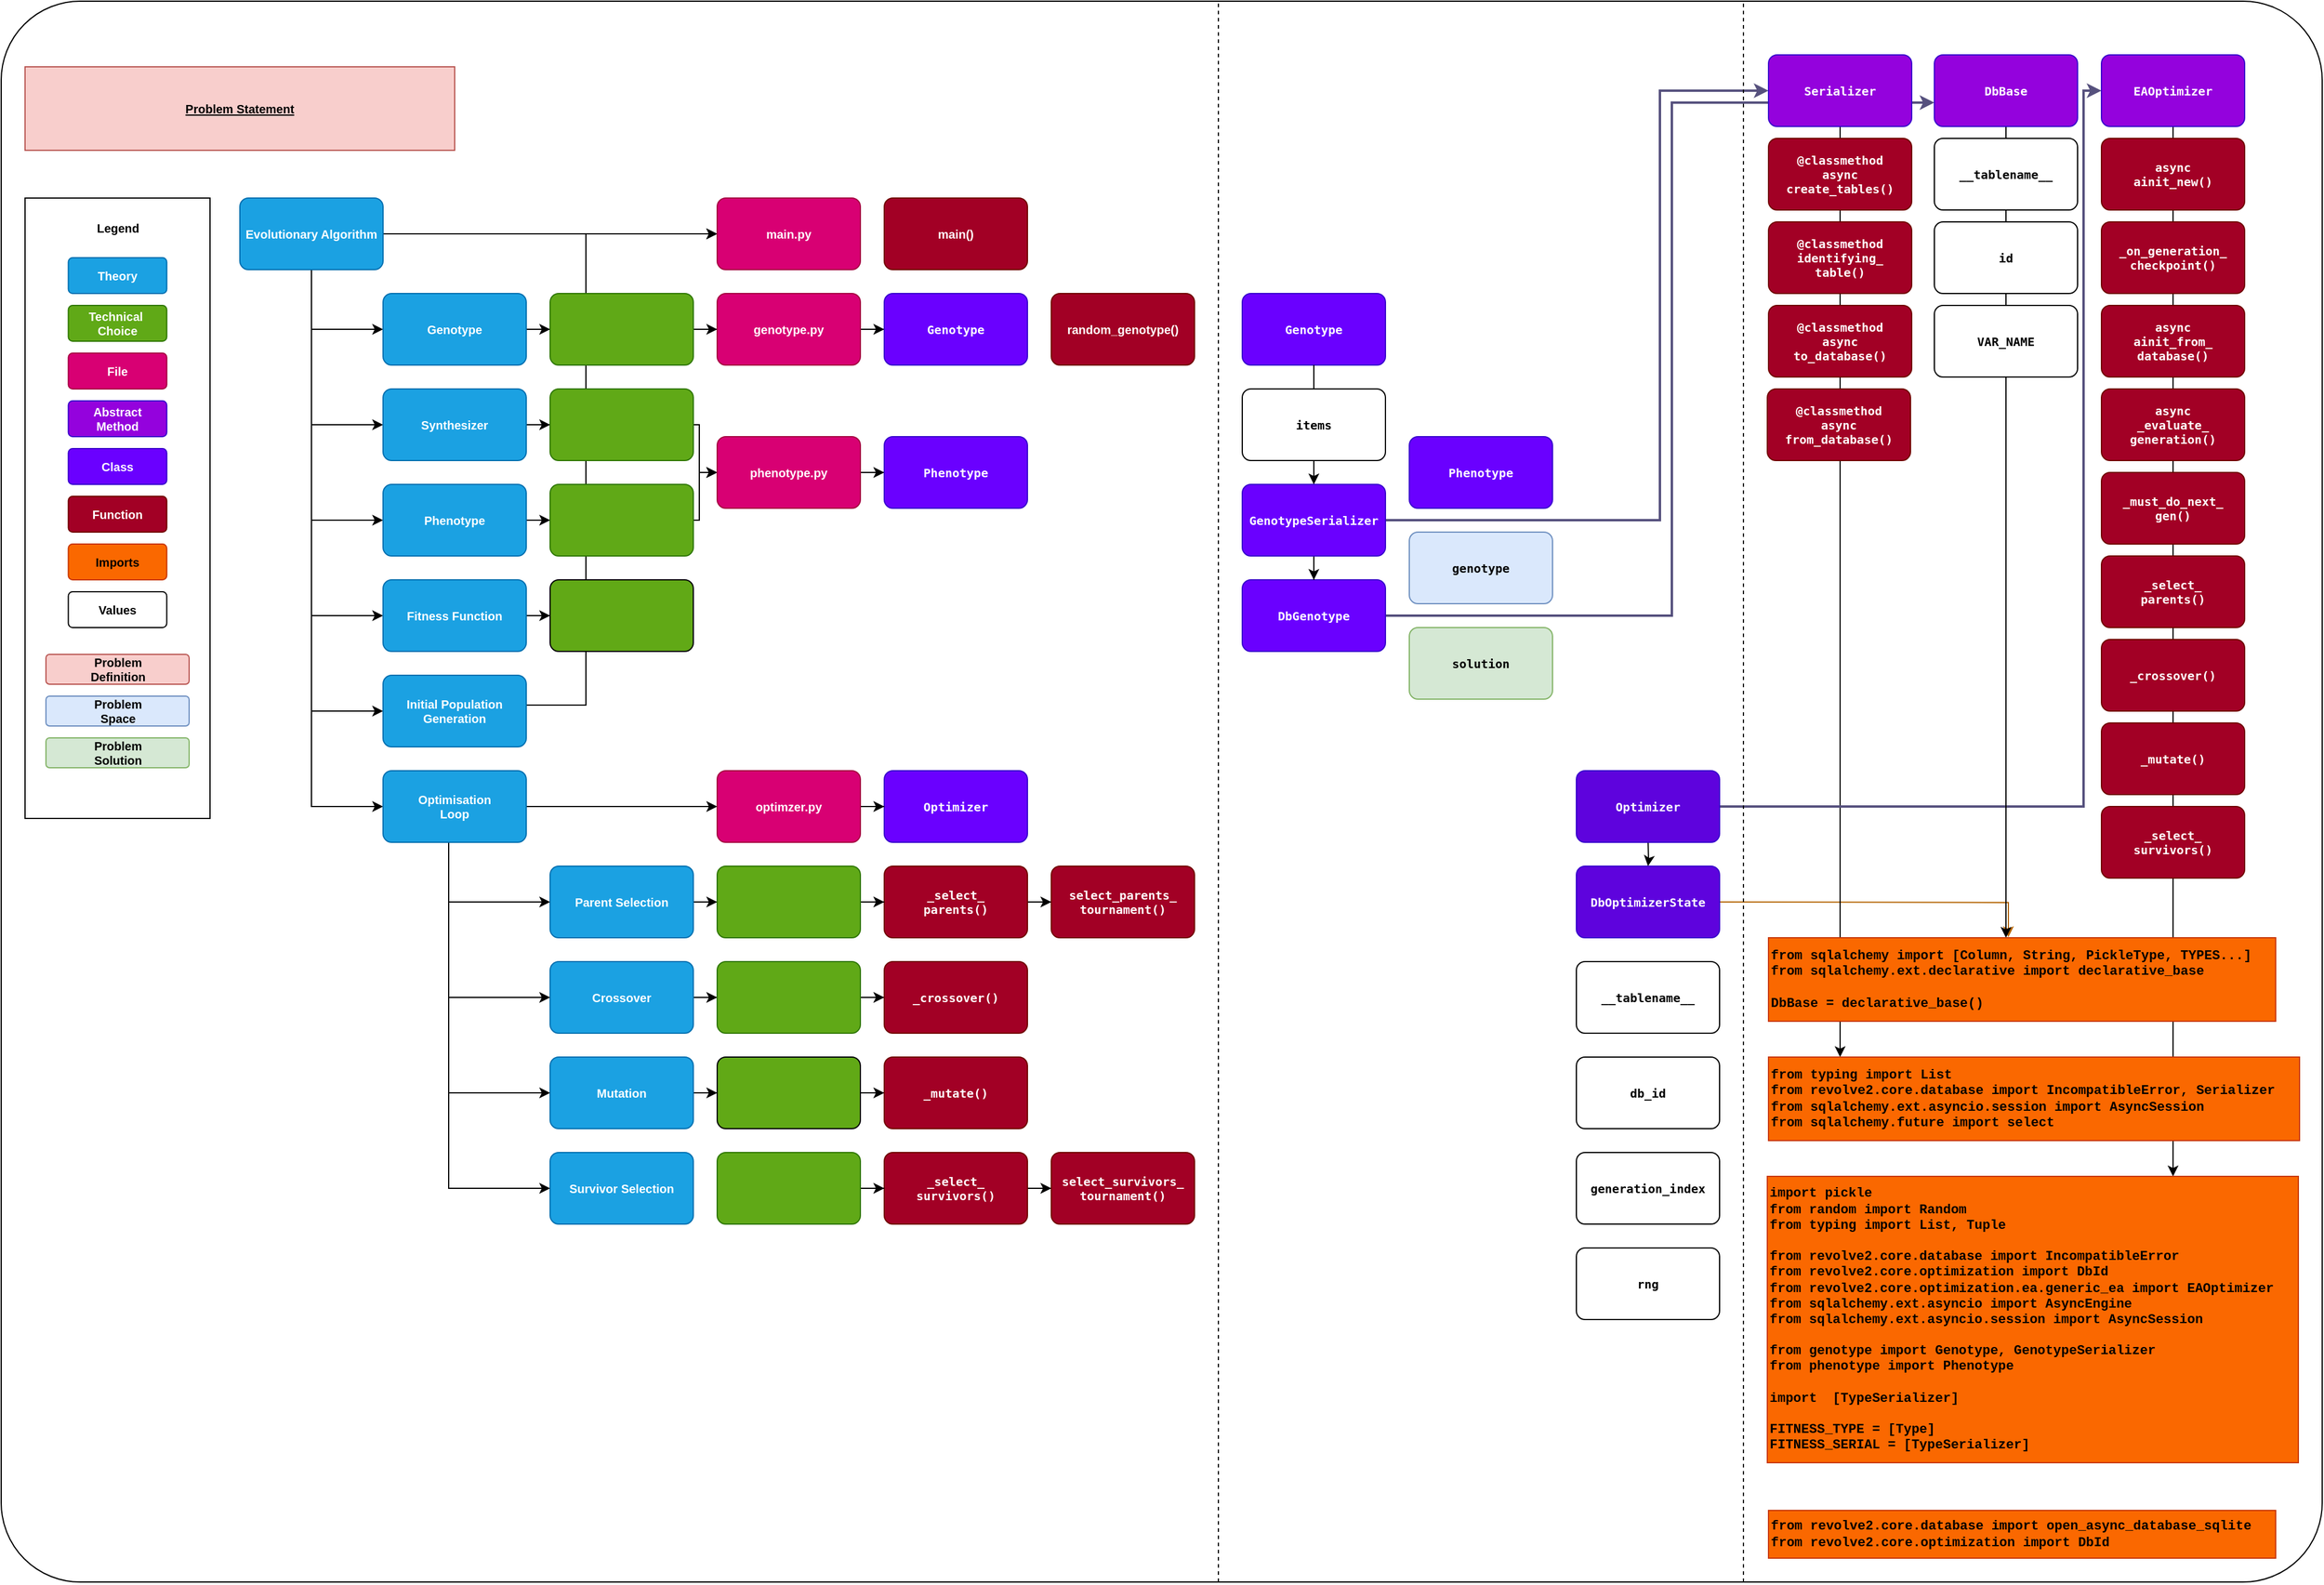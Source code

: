 <mxfile version="20.7.4" type="device"><diagram id="W5KjktX3n_wFIGLKSv_B" name="Page-1"><mxGraphModel dx="3212" dy="2987" grid="1" gridSize="5" guides="1" tooltips="1" connect="1" arrows="1" fold="1" page="1" pageScale="1" pageWidth="827" pageHeight="1169" math="0" shadow="0"><root><mxCell id="0"/><mxCell id="1" parent="0"/><mxCell id="Mqz21ucd3RCRFGhX1ZIY-113" value="" style="whiteSpace=wrap;html=1;fontSize=10;fillColor=none;movable=1;fontStyle=1;allowArrows=0;strokeColor=default;glass=0;rounded=1;perimeterSpacing=0;shadow=0;arcSize=5;connectable=1;editable=1;resizable=1;rotatable=1;deletable=1;" parent="1" vertex="1"><mxGeometry x="-820" y="-5" width="1945" height="1325" as="geometry"/></mxCell><mxCell id="VMSMrq-cr22wkOztkjRs-1" value="" style="whiteSpace=wrap;html=1;fontFamily=Helvetica;fontSize=10;fontStyle=1;arcSize=12;fillColor=none;" parent="1" vertex="1"><mxGeometry x="-800" y="160" width="155" height="520" as="geometry"/></mxCell><mxCell id="VMSMrq-cr22wkOztkjRs-2" style="edgeStyle=orthogonalEdgeStyle;rounded=0;orthogonalLoop=1;jettySize=auto;html=1;fontFamily=Helvetica;align=center;fontStyle=1;fontSize=10;arcSize=12;" parent="1" source="VMSMrq-cr22wkOztkjRs-11" target="VMSMrq-cr22wkOztkjRs-13" edge="1"><mxGeometry relative="1" as="geometry"><Array as="points"><mxPoint x="-560" y="270"/></Array></mxGeometry></mxCell><mxCell id="VMSMrq-cr22wkOztkjRs-3" style="edgeStyle=orthogonalEdgeStyle;rounded=0;orthogonalLoop=1;jettySize=auto;html=1;entryX=0;entryY=0.5;entryDx=0;entryDy=0;fontStyle=1;fontSize=10;arcSize=12;" parent="1" source="VMSMrq-cr22wkOztkjRs-11" target="VMSMrq-cr22wkOztkjRs-19" edge="1"><mxGeometry relative="1" as="geometry"/></mxCell><mxCell id="VMSMrq-cr22wkOztkjRs-4" style="edgeStyle=orthogonalEdgeStyle;rounded=0;orthogonalLoop=1;jettySize=auto;html=1;entryX=0;entryY=0.5;entryDx=0;entryDy=0;fontStyle=1;fontSize=10;arcSize=12;" parent="1" source="VMSMrq-cr22wkOztkjRs-11" target="VMSMrq-cr22wkOztkjRs-12" edge="1"><mxGeometry relative="1" as="geometry"/></mxCell><mxCell id="VMSMrq-cr22wkOztkjRs-5" style="edgeStyle=orthogonalEdgeStyle;rounded=0;orthogonalLoop=1;jettySize=auto;html=1;entryX=0;entryY=0.5;entryDx=0;entryDy=0;fontStyle=1;fontSize=10;arcSize=12;" parent="1" source="VMSMrq-cr22wkOztkjRs-11" target="VMSMrq-cr22wkOztkjRs-20" edge="1"><mxGeometry relative="1" as="geometry"/></mxCell><mxCell id="VMSMrq-cr22wkOztkjRs-10" style="edgeStyle=orthogonalEdgeStyle;rounded=0;orthogonalLoop=1;jettySize=auto;html=1;entryX=0;entryY=0.5;entryDx=0;entryDy=0;fontStyle=1;fontSize=10;arcSize=12;" parent="1" source="VMSMrq-cr22wkOztkjRs-11" target="VMSMrq-cr22wkOztkjRs-21" edge="1"><mxGeometry relative="1" as="geometry"/></mxCell><mxCell id="Mqz21ucd3RCRFGhX1ZIY-11" style="edgeStyle=orthogonalEdgeStyle;rounded=0;orthogonalLoop=1;jettySize=auto;html=1;entryX=0;entryY=0.5;entryDx=0;entryDy=0;fontSize=10;fontStyle=1" parent="1" source="VMSMrq-cr22wkOztkjRs-11" target="Mqz21ucd3RCRFGhX1ZIY-6" edge="1"><mxGeometry relative="1" as="geometry"/></mxCell><mxCell id="VDs8cB8Jc5R5eRHFLiTL-3" style="edgeStyle=orthogonalEdgeStyle;rounded=0;orthogonalLoop=1;jettySize=auto;html=1;fontStyle=1" parent="1" source="VMSMrq-cr22wkOztkjRs-11" target="VMSMrq-cr22wkOztkjRs-47" edge="1"><mxGeometry relative="1" as="geometry"/></mxCell><mxCell id="VMSMrq-cr22wkOztkjRs-11" value="Evolutionary Algorithm" style="rounded=1;whiteSpace=wrap;html=1;fontFamily=Helvetica;align=center;fontStyle=1;fontSize=10;fillColor=#1ba1e2;strokeColor=#006EAF;fontColor=#ffffff;arcSize=12;" parent="1" vertex="1"><mxGeometry x="-620" y="160" width="120" height="60" as="geometry"/></mxCell><mxCell id="Mqz21ucd3RCRFGhX1ZIY-69" value="" style="edgeStyle=orthogonalEdgeStyle;rounded=0;orthogonalLoop=1;jettySize=auto;html=1;fontSize=10;fontStyle=1" parent="1" source="VMSMrq-cr22wkOztkjRs-12" target="VMSMrq-cr22wkOztkjRs-38" edge="1"><mxGeometry relative="1" as="geometry"/></mxCell><mxCell id="VMSMrq-cr22wkOztkjRs-12" value="Phenotype" style="rounded=1;whiteSpace=wrap;html=1;fontFamily=Helvetica;align=center;fontStyle=1;fontSize=10;fillColor=#1ba1e2;strokeColor=#006EAF;fontColor=#ffffff;arcSize=12;" parent="1" vertex="1"><mxGeometry x="-500" y="400" width="120" height="60" as="geometry"/></mxCell><mxCell id="Mqz21ucd3RCRFGhX1ZIY-67" value="" style="edgeStyle=orthogonalEdgeStyle;rounded=0;orthogonalLoop=1;jettySize=auto;html=1;fontSize=10;fontStyle=1" parent="1" source="VMSMrq-cr22wkOztkjRs-13" target="VMSMrq-cr22wkOztkjRs-39" edge="1"><mxGeometry relative="1" as="geometry"/></mxCell><mxCell id="VMSMrq-cr22wkOztkjRs-13" value="Genotype" style="rounded=1;whiteSpace=wrap;html=1;fontFamily=Helvetica;align=center;fontStyle=1;fontSize=10;fillColor=#1ba1e2;strokeColor=#006EAF;fontColor=#ffffff;arcSize=12;" parent="1" vertex="1"><mxGeometry x="-500" y="240" width="120" height="60" as="geometry"/></mxCell><mxCell id="Mqz21ucd3RCRFGhX1ZIY-75" value="" style="edgeStyle=orthogonalEdgeStyle;rounded=0;orthogonalLoop=1;jettySize=auto;html=1;fontSize=10;fontStyle=1" parent="1" source="VMSMrq-cr22wkOztkjRs-14" target="VMSMrq-cr22wkOztkjRs-41" edge="1"><mxGeometry relative="1" as="geometry"/></mxCell><mxCell id="VMSMrq-cr22wkOztkjRs-14" value="Crossover" style="rounded=1;whiteSpace=wrap;html=1;fontFamily=Helvetica;align=center;fontStyle=1;fontSize=10;fillColor=#1ba1e2;strokeColor=#006EAF;fontColor=#ffffff;arcSize=12;" parent="1" vertex="1"><mxGeometry x="-360" y="800" width="120" height="60" as="geometry"/></mxCell><mxCell id="VMSMrq-cr22wkOztkjRs-15" value="&lt;span style=&quot;font-size: 10px;&quot;&gt;Legend&lt;/span&gt;" style="text;html=1;strokeColor=none;fillColor=none;align=center;verticalAlign=middle;whiteSpace=wrap;rounded=0;fontFamily=Helvetica;fontSize=10;fontStyle=1;arcSize=12;" parent="1" vertex="1"><mxGeometry x="-752.5" y="170" width="60" height="30" as="geometry"/></mxCell><mxCell id="Mqz21ucd3RCRFGhX1ZIY-109" value="" style="edgeStyle=orthogonalEdgeStyle;rounded=0;orthogonalLoop=1;jettySize=auto;html=1;fontSize=10;fontStyle=1" parent="1" source="VMSMrq-cr22wkOztkjRs-16" target="Mqz21ucd3RCRFGhX1ZIY-108" edge="1"><mxGeometry relative="1" as="geometry"/></mxCell><mxCell id="VMSMrq-cr22wkOztkjRs-16" value="Parent Selection" style="rounded=1;whiteSpace=wrap;html=1;fillColor=#1ba1e2;strokeColor=#006EAF;fontStyle=1;fontColor=#ffffff;fontSize=10;arcSize=12;" parent="1" vertex="1"><mxGeometry x="-360" y="720" width="120" height="60" as="geometry"/></mxCell><mxCell id="Mqz21ucd3RCRFGhX1ZIY-76" value="" style="edgeStyle=orthogonalEdgeStyle;rounded=0;orthogonalLoop=1;jettySize=auto;html=1;fontSize=10;fontStyle=1" parent="1" source="VMSMrq-cr22wkOztkjRs-17" target="VMSMrq-cr22wkOztkjRs-42" edge="1"><mxGeometry relative="1" as="geometry"/></mxCell><mxCell id="VMSMrq-cr22wkOztkjRs-17" value="Mutation" style="rounded=1;whiteSpace=wrap;html=1;fillColor=#1ba1e2;strokeColor=#006EAF;fontStyle=1;fontColor=#ffffff;fontSize=10;arcSize=12;" parent="1" vertex="1"><mxGeometry x="-360" y="880" width="120" height="60" as="geometry"/></mxCell><mxCell id="VMSMrq-cr22wkOztkjRs-18" value="Survivor Selection" style="rounded=1;whiteSpace=wrap;html=1;fillColor=#1ba1e2;strokeColor=#006EAF;fontStyle=1;fontColor=#ffffff;fontSize=10;arcSize=12;" parent="1" vertex="1"><mxGeometry x="-360" y="960" width="120" height="60" as="geometry"/></mxCell><mxCell id="Mqz21ucd3RCRFGhX1ZIY-68" value="" style="edgeStyle=orthogonalEdgeStyle;rounded=0;orthogonalLoop=1;jettySize=auto;html=1;fontSize=10;fontStyle=1" parent="1" source="VMSMrq-cr22wkOztkjRs-19" target="VMSMrq-cr22wkOztkjRs-40" edge="1"><mxGeometry relative="1" as="geometry"/></mxCell><mxCell id="VMSMrq-cr22wkOztkjRs-19" value="Synthesizer" style="rounded=1;whiteSpace=wrap;html=1;fillColor=#1ba1e2;strokeColor=#006EAF;fontStyle=1;fontColor=#ffffff;fontSize=10;arcSize=12;" parent="1" vertex="1"><mxGeometry x="-500" y="320" width="120" height="60" as="geometry"/></mxCell><mxCell id="VDs8cB8Jc5R5eRHFLiTL-2" style="edgeStyle=orthogonalEdgeStyle;rounded=0;orthogonalLoop=1;jettySize=auto;html=1;entryX=0;entryY=0.5;entryDx=0;entryDy=0;fontStyle=1" parent="1" source="VMSMrq-cr22wkOztkjRs-20" target="VMSMrq-cr22wkOztkjRs-47" edge="1"><mxGeometry relative="1" as="geometry"><Array as="points"><mxPoint x="-330" y="585"/><mxPoint x="-330" y="190"/></Array></mxGeometry></mxCell><mxCell id="VMSMrq-cr22wkOztkjRs-20" value="Initial Population Generation" style="rounded=1;whiteSpace=wrap;html=1;fillColor=#1ba1e2;strokeColor=#006EAF;fontStyle=1;fontColor=#ffffff;fontSize=10;arcSize=12;" parent="1" vertex="1"><mxGeometry x="-500" y="560" width="120" height="60" as="geometry"/></mxCell><mxCell id="Mqz21ucd3RCRFGhX1ZIY-70" value="" style="edgeStyle=orthogonalEdgeStyle;rounded=0;orthogonalLoop=1;jettySize=auto;html=1;fontSize=10;fontStyle=1" parent="1" source="VMSMrq-cr22wkOztkjRs-21" target="VMSMrq-cr22wkOztkjRs-52" edge="1"><mxGeometry relative="1" as="geometry"/></mxCell><mxCell id="VMSMrq-cr22wkOztkjRs-21" value="Fitness Function" style="rounded=1;whiteSpace=wrap;html=1;fillColor=#1ba1e2;strokeColor=#006EAF;fontStyle=1;fontColor=#ffffff;fontSize=10;arcSize=12;" parent="1" vertex="1"><mxGeometry x="-500" y="480" width="120" height="60" as="geometry"/></mxCell><mxCell id="VMSMrq-cr22wkOztkjRs-24" value="Problem&lt;br&gt;Definition" style="rounded=1;whiteSpace=wrap;html=1;fillColor=#f8cecc;strokeColor=#b85450;fontStyle=1;labelBorderColor=none;fontSize=10;arcSize=12;" parent="1" vertex="1"><mxGeometry x="-782.5" y="542.5" width="120" height="25" as="geometry"/></mxCell><mxCell id="VMSMrq-cr22wkOztkjRs-36" value="&lt;span style=&quot;font-size: 10px;&quot;&gt;&lt;u style=&quot;font-size: 10px;&quot;&gt;Problem Statement&lt;/u&gt;&lt;/span&gt;" style="whiteSpace=wrap;html=1;fontStyle=1;fontSize=10;arcSize=12;fillColor=#f8cecc;strokeColor=#b85450;" parent="1" vertex="1"><mxGeometry x="-800" y="50" width="360" height="70" as="geometry"/></mxCell><mxCell id="Mqz21ucd3RCRFGhX1ZIY-73" value="" style="edgeStyle=orthogonalEdgeStyle;rounded=0;orthogonalLoop=1;jettySize=auto;html=1;fontSize=10;fontStyle=1" parent="1" source="VMSMrq-cr22wkOztkjRs-38" target="VMSMrq-cr22wkOztkjRs-43" edge="1"><mxGeometry relative="1" as="geometry"><Array as="points"><mxPoint x="-235" y="430"/><mxPoint x="-235" y="390"/></Array></mxGeometry></mxCell><mxCell id="VMSMrq-cr22wkOztkjRs-38" value="" style="rounded=1;whiteSpace=wrap;html=1;fillColor=#60a917;fontColor=#ffffff;strokeColor=#2D7600;fontStyle=1;fontSize=10;arcSize=12;" parent="1" vertex="1"><mxGeometry x="-360" y="400" width="120" height="60" as="geometry"/></mxCell><mxCell id="Mqz21ucd3RCRFGhX1ZIY-71" value="" style="edgeStyle=orthogonalEdgeStyle;rounded=0;orthogonalLoop=1;jettySize=auto;html=1;fontSize=10;fontStyle=1" parent="1" source="VMSMrq-cr22wkOztkjRs-39" target="VMSMrq-cr22wkOztkjRs-44" edge="1"><mxGeometry relative="1" as="geometry"/></mxCell><mxCell id="VMSMrq-cr22wkOztkjRs-39" value="" style="rounded=1;whiteSpace=wrap;html=1;labelBorderColor=none;fontColor=#ffffff;fillColor=#60a917;strokeColor=#2D7600;fontSize=10;arcSize=12;fontStyle=1" parent="1" vertex="1"><mxGeometry x="-360" y="240" width="120" height="60" as="geometry"/></mxCell><mxCell id="XEm7kodPyvcCaXyTCxC4-14" style="edgeStyle=orthogonalEdgeStyle;rounded=0;orthogonalLoop=1;jettySize=auto;html=1;entryX=0;entryY=0.5;entryDx=0;entryDy=0;fontStyle=1" parent="1" source="VMSMrq-cr22wkOztkjRs-40" target="VMSMrq-cr22wkOztkjRs-43" edge="1"><mxGeometry relative="1" as="geometry"><Array as="points"><mxPoint x="-235" y="350"/><mxPoint x="-235" y="390"/></Array></mxGeometry></mxCell><mxCell id="VMSMrq-cr22wkOztkjRs-40" value="" style="rounded=1;whiteSpace=wrap;html=1;labelBorderColor=none;fontColor=#ffffff;fillColor=#60a917;strokeColor=#2D7600;fontSize=10;arcSize=12;fontStyle=1" parent="1" vertex="1"><mxGeometry x="-360" y="320" width="120" height="60" as="geometry"/></mxCell><mxCell id="Mqz21ucd3RCRFGhX1ZIY-98" value="" style="edgeStyle=orthogonalEdgeStyle;rounded=0;orthogonalLoop=1;jettySize=auto;html=1;fontSize=10;fontStyle=1" parent="1" source="VMSMrq-cr22wkOztkjRs-41" target="Mqz21ucd3RCRFGhX1ZIY-47" edge="1"><mxGeometry relative="1" as="geometry"/></mxCell><mxCell id="VMSMrq-cr22wkOztkjRs-41" value="" style="rounded=1;whiteSpace=wrap;html=1;labelBorderColor=none;fontColor=#ffffff;fillColor=#60a917;strokeColor=#2D7600;fontSize=10;arcSize=12;fontStyle=1" parent="1" vertex="1"><mxGeometry x="-220" y="800" width="120" height="60" as="geometry"/></mxCell><mxCell id="Mqz21ucd3RCRFGhX1ZIY-99" value="" style="edgeStyle=orthogonalEdgeStyle;rounded=0;orthogonalLoop=1;jettySize=auto;html=1;fontSize=10;fontStyle=1" parent="1" source="VMSMrq-cr22wkOztkjRs-42" target="Mqz21ucd3RCRFGhX1ZIY-48" edge="1"><mxGeometry relative="1" as="geometry"/></mxCell><mxCell id="VMSMrq-cr22wkOztkjRs-42" value="&lt;font color=&quot;#ffffff&quot; style=&quot;font-size: 10px;&quot;&gt;&lt;br&gt;&lt;/font&gt;" style="rounded=1;whiteSpace=wrap;html=1;labelBorderColor=none;fontColor=#FF9999;fillColor=#61a916;fontSize=10;arcSize=12;fontStyle=1" parent="1" vertex="1"><mxGeometry x="-220" y="880" width="120" height="60" as="geometry"/></mxCell><mxCell id="Mqz21ucd3RCRFGhX1ZIY-82" value="" style="edgeStyle=orthogonalEdgeStyle;rounded=0;orthogonalLoop=1;jettySize=auto;html=1;fontSize=10;fontStyle=1" parent="1" source="VMSMrq-cr22wkOztkjRs-43" target="Mqz21ucd3RCRFGhX1ZIY-13" edge="1"><mxGeometry relative="1" as="geometry"/></mxCell><mxCell id="VMSMrq-cr22wkOztkjRs-43" value="phenotype.py" style="rounded=1;whiteSpace=wrap;html=1;labelBorderColor=none;fontColor=#ffffff;fillColor=#d80073;strokeColor=#A50040;fontSize=10;arcSize=12;fontStyle=1" parent="1" vertex="1"><mxGeometry x="-220" y="360" width="120" height="60" as="geometry"/></mxCell><mxCell id="Mqz21ucd3RCRFGhX1ZIY-79" value="" style="edgeStyle=orthogonalEdgeStyle;rounded=0;orthogonalLoop=1;jettySize=auto;html=1;fontSize=10;fontStyle=1" parent="1" source="VMSMrq-cr22wkOztkjRs-44" target="Mqz21ucd3RCRFGhX1ZIY-14" edge="1"><mxGeometry relative="1" as="geometry"/></mxCell><mxCell id="VMSMrq-cr22wkOztkjRs-44" value="genotype.py" style="rounded=1;whiteSpace=wrap;html=1;labelBorderColor=none;fontColor=#ffffff;fillColor=#d80073;strokeColor=#A50040;fontSize=10;arcSize=12;fontStyle=1" parent="1" vertex="1"><mxGeometry x="-220" y="240" width="120" height="60" as="geometry"/></mxCell><mxCell id="Mqz21ucd3RCRFGhX1ZIY-77" value="" style="edgeStyle=orthogonalEdgeStyle;rounded=0;orthogonalLoop=1;jettySize=auto;html=1;fontSize=10;fontStyle=1" parent="1" edge="1"><mxGeometry relative="1" as="geometry"><mxPoint x="-260" y="80" as="sourcePoint"/></mxGeometry></mxCell><mxCell id="VMSMrq-cr22wkOztkjRs-47" value="main.py" style="rounded=1;whiteSpace=wrap;html=1;labelBorderColor=none;fontColor=#ffffff;fillColor=#d80073;strokeColor=#A50040;fontSize=10;arcSize=12;fontStyle=1" parent="1" vertex="1"><mxGeometry x="-220" y="160" width="120" height="60" as="geometry"/></mxCell><mxCell id="VMSMrq-cr22wkOztkjRs-52" value="" style="rounded=1;whiteSpace=wrap;html=1;labelBorderColor=none;fontColor=#FFFFFF;fillColor=#61a916;fontSize=10;arcSize=12;fontStyle=1" parent="1" vertex="1"><mxGeometry x="-360" y="480" width="120" height="60" as="geometry"/></mxCell><mxCell id="VMSMrq-cr22wkOztkjRs-55" value="main()" style="rounded=1;whiteSpace=wrap;html=1;labelBorderColor=none;fontColor=#ffffff;fillColor=#a20025;strokeColor=#6F0000;fontSize=10;arcSize=12;fontStyle=1" parent="1" vertex="1"><mxGeometry x="-80" y="160.0" width="120" height="60" as="geometry"/></mxCell><mxCell id="VMSMrq-cr22wkOztkjRs-57" value="&lt;pre style=&quot;font-size: 10px;&quot;&gt;&lt;span class=&quot;p&quot; style=&quot;font-size: 10px;&quot;&gt;&lt;/span&gt;&lt;span class=&quot;n&quot; style=&quot;font-size: 10px;&quot;&gt;Optimizer&lt;/span&gt;&lt;span class=&quot;p&quot; style=&quot;font-size: 10px;&quot;&gt;&lt;/span&gt;&lt;/pre&gt;" style="rounded=1;whiteSpace=wrap;html=1;labelBorderColor=none;fontColor=#ffffff;fillColor=#6a00ff;strokeColor=#3700CC;fontSize=10;arcSize=12;fontStyle=1" parent="1" vertex="1"><mxGeometry x="-80" y="640" width="120" height="60" as="geometry"/></mxCell><mxCell id="Mqz21ucd3RCRFGhX1ZIY-100" value="" style="edgeStyle=orthogonalEdgeStyle;rounded=0;orthogonalLoop=1;jettySize=auto;html=1;fontSize=10;fontStyle=1" parent="1" source="Mqz21ucd3RCRFGhX1ZIY-2" target="VMSMrq-cr22wkOztkjRs-57" edge="1"><mxGeometry relative="1" as="geometry"/></mxCell><mxCell id="Mqz21ucd3RCRFGhX1ZIY-2" value="optimzer.py" style="rounded=1;whiteSpace=wrap;html=1;labelBorderColor=none;fontColor=#ffffff;fillColor=#d80073;strokeColor=#A50040;fontSize=10;arcSize=12;fontStyle=1" parent="1" vertex="1"><mxGeometry x="-220" y="640" width="120" height="60" as="geometry"/></mxCell><mxCell id="Mqz21ucd3RCRFGhX1ZIY-7" style="edgeStyle=orthogonalEdgeStyle;rounded=0;orthogonalLoop=1;jettySize=auto;html=1;entryX=0;entryY=0.5;entryDx=0;entryDy=0;fontSize=10;fontStyle=1" parent="1" source="Mqz21ucd3RCRFGhX1ZIY-6" target="VMSMrq-cr22wkOztkjRs-16" edge="1"><mxGeometry relative="1" as="geometry"><Array as="points"><mxPoint x="-445" y="750"/></Array></mxGeometry></mxCell><mxCell id="Mqz21ucd3RCRFGhX1ZIY-8" style="edgeStyle=orthogonalEdgeStyle;rounded=0;orthogonalLoop=1;jettySize=auto;html=1;entryX=0;entryY=0.5;entryDx=0;entryDy=0;fontSize=10;fontStyle=1" parent="1" source="Mqz21ucd3RCRFGhX1ZIY-6" target="VMSMrq-cr22wkOztkjRs-14" edge="1"><mxGeometry relative="1" as="geometry"><Array as="points"><mxPoint x="-445" y="830"/></Array></mxGeometry></mxCell><mxCell id="Mqz21ucd3RCRFGhX1ZIY-9" style="edgeStyle=orthogonalEdgeStyle;rounded=0;orthogonalLoop=1;jettySize=auto;html=1;entryX=0;entryY=0.5;entryDx=0;entryDy=0;fontSize=10;fontStyle=1" parent="1" source="Mqz21ucd3RCRFGhX1ZIY-6" target="VMSMrq-cr22wkOztkjRs-17" edge="1"><mxGeometry relative="1" as="geometry"><Array as="points"><mxPoint x="-445" y="910"/></Array></mxGeometry></mxCell><mxCell id="Mqz21ucd3RCRFGhX1ZIY-10" style="edgeStyle=orthogonalEdgeStyle;rounded=0;orthogonalLoop=1;jettySize=auto;html=1;entryX=0;entryY=0.5;entryDx=0;entryDy=0;fontSize=10;fontStyle=1" parent="1" source="Mqz21ucd3RCRFGhX1ZIY-6" target="VMSMrq-cr22wkOztkjRs-18" edge="1"><mxGeometry relative="1" as="geometry"><Array as="points"><mxPoint x="-445" y="990"/></Array></mxGeometry></mxCell><mxCell id="Mqz21ucd3RCRFGhX1ZIY-74" style="edgeStyle=orthogonalEdgeStyle;rounded=0;orthogonalLoop=1;jettySize=auto;html=1;fontSize=10;fontStyle=1" parent="1" source="Mqz21ucd3RCRFGhX1ZIY-6" target="Mqz21ucd3RCRFGhX1ZIY-2" edge="1"><mxGeometry relative="1" as="geometry"/></mxCell><mxCell id="Mqz21ucd3RCRFGhX1ZIY-6" value="Optimisation&lt;br style=&quot;font-size: 10px;&quot;&gt;Loop" style="rounded=1;whiteSpace=wrap;html=1;fillColor=#1ba1e2;strokeColor=#006EAF;fontStyle=1;fontColor=#ffffff;fontSize=10;arcSize=12;" parent="1" vertex="1"><mxGeometry x="-500" y="640" width="120" height="60" as="geometry"/></mxCell><mxCell id="VDs8cB8Jc5R5eRHFLiTL-4" style="edgeStyle=orthogonalEdgeStyle;rounded=0;orthogonalLoop=1;jettySize=auto;html=1;fontStyle=1" parent="1" edge="1"><mxGeometry relative="1" as="geometry"><mxPoint x="-120" y="80" as="sourcePoint"/></mxGeometry></mxCell><mxCell id="VDs8cB8Jc5R5eRHFLiTL-5" style="edgeStyle=orthogonalEdgeStyle;rounded=0;orthogonalLoop=1;jettySize=auto;html=1;fontStyle=1" parent="1" edge="1"><mxGeometry relative="1" as="geometry"><mxPoint x="-120" y="80" as="sourcePoint"/></mxGeometry></mxCell><mxCell id="Mqz21ucd3RCRFGhX1ZIY-13" value="&lt;pre style=&quot;font-size: 10px;&quot;&gt;&lt;span class=&quot;nc&quot; style=&quot;font-size: 10px;&quot;&gt;Phenotype&lt;/span&gt;&lt;span class=&quot;p&quot; style=&quot;font-size: 10px;&quot;&gt;&lt;/span&gt;&lt;/pre&gt;" style="rounded=1;whiteSpace=wrap;html=1;labelBorderColor=none;fontColor=#ffffff;fillColor=#6a00ff;strokeColor=#3700CC;fontSize=10;arcSize=12;fontStyle=1" parent="1" vertex="1"><mxGeometry x="-80" y="360" width="120" height="60" as="geometry"/></mxCell><mxCell id="Mqz21ucd3RCRFGhX1ZIY-14" value="&lt;pre style=&quot;font-size: 10px;&quot;&gt;&lt;span class=&quot;p&quot; style=&quot;font-size: 10px;&quot;&gt;&lt;/span&gt;&lt;span class=&quot;n&quot; style=&quot;font-size: 10px;&quot;&gt;Genotype&lt;/span&gt;&lt;span class=&quot;p&quot; style=&quot;font-size: 10px;&quot;&gt;&lt;/span&gt;&lt;/pre&gt;" style="rounded=1;whiteSpace=wrap;html=1;labelBorderColor=none;fontColor=#ffffff;fillColor=#6a00ff;strokeColor=#3700CC;fontSize=10;arcSize=12;fontStyle=1" parent="1" vertex="1"><mxGeometry x="-80" y="240" width="120" height="60" as="geometry"/></mxCell><mxCell id="Mqz21ucd3RCRFGhX1ZIY-16" value="Theory" style="rounded=1;whiteSpace=wrap;html=1;fontFamily=Helvetica;align=center;fontStyle=1;fontSize=10;fillColor=#1ba1e2;strokeColor=#006EAF;fontColor=#ffffff;arcSize=12;" parent="1" vertex="1"><mxGeometry x="-763.75" y="210" width="82.5" height="30" as="geometry"/></mxCell><mxCell id="Mqz21ucd3RCRFGhX1ZIY-19" value="Technical&amp;nbsp;&lt;br style=&quot;font-size: 10px;&quot;&gt;Choice" style="rounded=1;whiteSpace=wrap;html=1;fontFamily=Helvetica;align=center;fontStyle=1;fontSize=10;fillColor=#60a917;strokeColor=#2D7600;fontColor=#ffffff;arcSize=12;" parent="1" vertex="1"><mxGeometry x="-763.75" y="250" width="82.5" height="30" as="geometry"/></mxCell><mxCell id="Mqz21ucd3RCRFGhX1ZIY-20" value="File" style="rounded=1;whiteSpace=wrap;html=1;fontFamily=Helvetica;align=center;fontStyle=1;fontSize=10;fillColor=#d80073;strokeColor=#A50040;fontColor=#ffffff;arcSize=12;" parent="1" vertex="1"><mxGeometry x="-763.75" y="290" width="82.5" height="30" as="geometry"/></mxCell><mxCell id="Mqz21ucd3RCRFGhX1ZIY-21" value="Class" style="rounded=1;whiteSpace=wrap;html=1;fontFamily=Helvetica;align=center;fontStyle=1;fontSize=10;fillColor=#6a00ff;strokeColor=#3700CC;fontColor=#ffffff;arcSize=12;" parent="1" vertex="1"><mxGeometry x="-763.75" y="370" width="82.5" height="30" as="geometry"/></mxCell><mxCell id="Mqz21ucd3RCRFGhX1ZIY-22" value="Function" style="rounded=1;whiteSpace=wrap;html=1;fontFamily=Helvetica;align=center;fontStyle=1;fontSize=10;fillColor=#a20025;strokeColor=#6F0000;fontColor=#ffffff;arcSize=12;" parent="1" vertex="1"><mxGeometry x="-763.75" y="410" width="82.5" height="30" as="geometry"/></mxCell><mxCell id="Mqz21ucd3RCRFGhX1ZIY-23" value="Values" style="rounded=1;whiteSpace=wrap;html=1;fontFamily=Helvetica;align=center;fontStyle=1;fontSize=10;arcSize=12;" parent="1" vertex="1"><mxGeometry x="-763.75" y="490" width="82.5" height="30" as="geometry"/></mxCell><mxCell id="VDs8cB8Jc5R5eRHFLiTL-34" style="edgeStyle=orthogonalEdgeStyle;rounded=0;orthogonalLoop=1;jettySize=auto;html=1;entryX=0.473;entryY=-0.008;entryDx=0;entryDy=0;entryPerimeter=0;strokeColor=#b46504;strokeWidth=1;fillColor=#fad7ac;" parent="1" target="XEm7kodPyvcCaXyTCxC4-30" edge="1"><mxGeometry relative="1" as="geometry"><mxPoint x="620" y="750" as="sourcePoint"/></mxGeometry></mxCell><mxCell id="Mqz21ucd3RCRFGhX1ZIY-25" value="&lt;pre style=&quot;font-size: 10px;&quot;&gt;&lt;span class=&quot;nc&quot; style=&quot;font-size: 10px;&quot;&gt;DbOptimizerState&lt;/span&gt;&lt;span class=&quot;p&quot; style=&quot;font-size: 10px;&quot;&gt;&lt;/span&gt;&lt;/pre&gt;" style="rounded=1;whiteSpace=wrap;html=1;labelBorderColor=none;fontColor=#ffffff;fillColor=#5e03dd;strokeColor=#3700CC;fontSize=10;arcSize=12;fontStyle=1" parent="1" vertex="1"><mxGeometry x="500" y="720" width="120" height="60" as="geometry"/></mxCell><mxCell id="XEm7kodPyvcCaXyTCxC4-34" style="edgeStyle=orthogonalEdgeStyle;rounded=0;orthogonalLoop=1;jettySize=auto;html=1;fontStyle=1" parent="1" source="Mqz21ucd3RCRFGhX1ZIY-32" target="XEm7kodPyvcCaXyTCxC4-28" edge="1"><mxGeometry x="-0.031" y="-110" relative="1" as="geometry"><Array as="points"><mxPoint x="721" y="470"/><mxPoint x="721" y="470"/></Array><mxPoint as="offset"/></mxGeometry></mxCell><mxCell id="Mqz21ucd3RCRFGhX1ZIY-33" value="Abstract&lt;br&gt;Method" style="rounded=1;whiteSpace=wrap;html=1;fontFamily=Helvetica;align=center;fontStyle=1;fontSize=10;fillColor=#9402DD;strokeColor=#3700CC;fontColor=#ffffff;arcSize=12;" parent="1" vertex="1"><mxGeometry x="-763.75" y="330" width="82.5" height="30" as="geometry"/></mxCell><mxCell id="Mqz21ucd3RCRFGhX1ZIY-34" value="Problem&lt;br&gt;Solution" style="rounded=1;whiteSpace=wrap;html=1;fillColor=#d5e8d4;strokeColor=#82b366;fontStyle=1;labelBorderColor=none;fontSize=10;arcSize=12;" parent="1" vertex="1"><mxGeometry x="-782.5" y="612.5" width="120" height="25" as="geometry"/></mxCell><mxCell id="Mqz21ucd3RCRFGhX1ZIY-35" value="Problem&lt;br&gt;Space" style="rounded=1;whiteSpace=wrap;html=1;fillColor=#dae8fc;strokeColor=#6c8ebf;fontStyle=1;labelBorderColor=none;fontSize=10;arcSize=12;" parent="1" vertex="1"><mxGeometry x="-782.5" y="577.5" width="120" height="25" as="geometry"/></mxCell><mxCell id="Mqz21ucd3RCRFGhX1ZIY-36" value="&lt;pre style=&quot;&quot;&gt;@classmethod&lt;br&gt;async&lt;br&gt;create_tables()&lt;br&gt;&lt;/pre&gt;" style="rounded=1;whiteSpace=wrap;html=1;labelBorderColor=none;fontColor=#ffffff;fillColor=#a20025;strokeColor=#6F0000;fontSize=10;arcSize=12;fontStyle=1" parent="1" vertex="1"><mxGeometry x="661" y="110" width="120" height="60" as="geometry"/></mxCell><mxCell id="Mqz21ucd3RCRFGhX1ZIY-37" value="&lt;pre style=&quot;&quot;&gt;@classmethod&lt;br&gt;identifying_&lt;br&gt;table()&lt;/pre&gt;" style="rounded=1;whiteSpace=wrap;html=1;labelBorderColor=none;fontColor=#ffffff;fillColor=#a20025;strokeColor=#6F0000;fontSize=10;arcSize=12;fontStyle=1" parent="1" vertex="1"><mxGeometry x="661" y="180.0" width="120" height="60" as="geometry"/></mxCell><mxCell id="Mqz21ucd3RCRFGhX1ZIY-38" value="&lt;pre style=&quot;&quot;&gt;@classmethod&lt;br&gt;async&lt;br&gt;to_database()&lt;br&gt;&lt;/pre&gt;" style="rounded=1;whiteSpace=wrap;html=1;labelBorderColor=none;fontColor=#ffffff;fillColor=#a20025;strokeColor=#6F0000;fontSize=10;arcSize=12;fontStyle=1" parent="1" vertex="1"><mxGeometry x="661" y="250" width="120" height="60" as="geometry"/></mxCell><mxCell id="Mqz21ucd3RCRFGhX1ZIY-39" value="&lt;pre style=&quot;&quot;&gt;@classmethod&lt;br&gt;async&lt;br&gt;from_database()&lt;br&gt;&lt;/pre&gt;" style="rounded=1;whiteSpace=wrap;html=1;labelBorderColor=none;fontColor=#ffffff;fillColor=#a20025;strokeColor=#6F0000;fontSize=10;arcSize=12;fontStyle=1" parent="1" vertex="1"><mxGeometry x="660" y="320" width="120" height="60" as="geometry"/></mxCell><mxCell id="Y4UKw4QgX9YDP9LmXKI0-5" value="" style="edgeStyle=orthogonalEdgeStyle;rounded=0;orthogonalLoop=1;jettySize=auto;html=1;" parent="1" source="Mqz21ucd3RCRFGhX1ZIY-46" target="Y4UKw4QgX9YDP9LmXKI0-2" edge="1"><mxGeometry relative="1" as="geometry"/></mxCell><mxCell id="Mqz21ucd3RCRFGhX1ZIY-46" value="&lt;pre style=&quot;font-size: 10px;&quot;&gt;&lt;span class=&quot;nf&quot; style=&quot;font-size: 10px;&quot;&gt;_select_&lt;br&gt;&lt;/span&gt;parents()&lt;/pre&gt;&lt;pre style=&quot;font-size: 10px;&quot;&gt;&lt;span class=&quot;p&quot; style=&quot;font-size: 10px;&quot;&gt;&lt;/span&gt;&lt;/pre&gt;" style="rounded=1;whiteSpace=wrap;html=1;labelBorderColor=none;fontColor=#ffffff;fillColor=#a20025;strokeColor=#6F0000;fontSize=10;arcSize=12;fontStyle=1" parent="1" vertex="1"><mxGeometry x="-80" y="720" width="120" height="60" as="geometry"/></mxCell><mxCell id="Mqz21ucd3RCRFGhX1ZIY-47" value="&lt;pre style=&quot;font-size: 10px;&quot;&gt;&lt;span class=&quot;nf&quot; style=&quot;font-size: 10px;&quot;&gt;_crossover()&lt;/span&gt;&lt;span class=&quot;p&quot; style=&quot;font-size: 10px;&quot;&gt;&lt;/span&gt;&lt;/pre&gt;" style="rounded=1;whiteSpace=wrap;html=1;labelBorderColor=none;fontColor=#ffffff;fillColor=#a20025;strokeColor=#6F0000;fontSize=10;arcSize=12;fontStyle=1" parent="1" vertex="1"><mxGeometry x="-80" y="800" width="120" height="60" as="geometry"/></mxCell><mxCell id="Mqz21ucd3RCRFGhX1ZIY-48" value="&lt;pre style=&quot;font-size: 10px;&quot;&gt;&lt;span class=&quot;nf&quot; style=&quot;font-size: 10px;&quot;&gt;_mutate()&lt;/span&gt;&lt;span class=&quot;p&quot; style=&quot;font-size: 10px;&quot;&gt;&lt;/span&gt;&lt;/pre&gt;" style="rounded=1;whiteSpace=wrap;html=1;labelBorderColor=none;fontColor=#ffffff;fillColor=#a20025;strokeColor=#6F0000;fontSize=10;arcSize=12;fontStyle=1" parent="1" vertex="1"><mxGeometry x="-80" y="880" width="120" height="60" as="geometry"/></mxCell><mxCell id="Y4UKw4QgX9YDP9LmXKI0-3" value="" style="edgeStyle=orthogonalEdgeStyle;rounded=0;orthogonalLoop=1;jettySize=auto;html=1;" parent="1" source="Mqz21ucd3RCRFGhX1ZIY-49" target="Y4UKw4QgX9YDP9LmXKI0-1" edge="1"><mxGeometry relative="1" as="geometry"/></mxCell><mxCell id="Mqz21ucd3RCRFGhX1ZIY-49" value="&lt;pre style=&quot;font-size: 10px;&quot;&gt;&lt;span class=&quot;nf&quot; style=&quot;font-size: 10px;&quot;&gt;_select_&lt;br&gt;&lt;/span&gt;survivors()&lt;/pre&gt;&lt;pre style=&quot;font-size: 10px;&quot;&gt;&lt;span class=&quot;p&quot; style=&quot;font-size: 10px;&quot;&gt;&lt;/span&gt;&lt;/pre&gt;" style="rounded=1;whiteSpace=wrap;html=1;labelBorderColor=none;fontColor=#ffffff;fillColor=#a20025;strokeColor=#6F0000;fontSize=10;arcSize=12;fontStyle=1" parent="1" vertex="1"><mxGeometry x="-80" y="960" width="120" height="60" as="geometry"/></mxCell><mxCell id="Mqz21ucd3RCRFGhX1ZIY-50" value="&lt;pre style=&quot;&quot;&gt;db_id&lt;br&gt;&lt;/pre&gt;" style="rounded=1;whiteSpace=wrap;html=1;labelBorderColor=none;fontSize=10;arcSize=12;fontStyle=1" parent="1" vertex="1"><mxGeometry x="500" y="880" width="120" height="60" as="geometry"/></mxCell><mxCell id="Mqz21ucd3RCRFGhX1ZIY-51" value="&lt;pre style=&quot;&quot;&gt;generation_index&lt;br&gt;&lt;/pre&gt;" style="rounded=1;whiteSpace=wrap;html=1;labelBorderColor=none;fontSize=10;arcSize=12;fontStyle=1" parent="1" vertex="1"><mxGeometry x="500" y="960" width="120" height="60" as="geometry"/></mxCell><mxCell id="Mqz21ucd3RCRFGhX1ZIY-52" value="&lt;pre style=&quot;&quot;&gt;__tablename__&lt;br&gt;&lt;/pre&gt;" style="rounded=1;whiteSpace=wrap;html=1;labelBorderColor=none;fontSize=10;arcSize=12;fontStyle=1" parent="1" vertex="1"><mxGeometry x="500" y="800" width="120" height="60" as="geometry"/></mxCell><mxCell id="Mqz21ucd3RCRFGhX1ZIY-53" value="&lt;pre style=&quot;&quot;&gt;rng&lt;br&gt;&lt;/pre&gt;" style="rounded=1;whiteSpace=wrap;html=1;labelBorderColor=none;fontSize=10;arcSize=12;fontStyle=1" parent="1" vertex="1"><mxGeometry x="500" y="1040" width="120" height="60" as="geometry"/></mxCell><mxCell id="Mqz21ucd3RCRFGhX1ZIY-104" style="edgeStyle=orthogonalEdgeStyle;rounded=0;orthogonalLoop=1;jettySize=auto;html=1;fontSize=10;fontStyle=1" parent="1" target="Mqz21ucd3RCRFGhX1ZIY-25" edge="1"><mxGeometry relative="1" as="geometry"><mxPoint x="560" y="695" as="sourcePoint"/></mxGeometry></mxCell><mxCell id="VDs8cB8Jc5R5eRHFLiTL-30" style="edgeStyle=orthogonalEdgeStyle;rounded=0;orthogonalLoop=1;jettySize=auto;html=1;fillColor=#d0cee2;strokeColor=#56517e;fontStyle=1;strokeWidth=2;entryX=0;entryY=0.5;entryDx=0;entryDy=0;" parent="1" target="Mqz21ucd3RCRFGhX1ZIY-24" edge="1"><mxGeometry relative="1" as="geometry"><mxPoint x="620" y="670" as="sourcePoint"/><Array as="points"><mxPoint x="925" y="670"/><mxPoint x="925" y="70"/></Array></mxGeometry></mxCell><mxCell id="Mqz21ucd3RCRFGhX1ZIY-58" value="&lt;pre style=&quot;font-size: 10px;&quot;&gt;&lt;span class=&quot;nc&quot; style=&quot;font-size: 10px;&quot;&gt;Optimizer&lt;/span&gt;&lt;span class=&quot;p&quot; style=&quot;font-size: 10px;&quot;&gt;&lt;/span&gt;&lt;/pre&gt;" style="rounded=1;whiteSpace=wrap;html=1;labelBorderColor=none;fontColor=#ffffff;fillColor=#5e03dd;strokeColor=#3700CC;fontSize=10;arcSize=12;fontStyle=1" parent="1" vertex="1"><mxGeometry x="500" y="640" width="120" height="60" as="geometry"/></mxCell><mxCell id="VDs8cB8Jc5R5eRHFLiTL-29" style="edgeStyle=orthogonalEdgeStyle;rounded=0;orthogonalLoop=1;jettySize=auto;html=1;fillColor=#d0cee2;strokeColor=#56517e;fontStyle=1;strokeWidth=2;" parent="1" source="Mqz21ucd3RCRFGhX1ZIY-27" target="Mqz21ucd3RCRFGhX1ZIY-40" edge="1"><mxGeometry relative="1" as="geometry"><Array as="points"><mxPoint x="580" y="510"/><mxPoint x="580" y="80"/></Array></mxGeometry></mxCell><mxCell id="Mqz21ucd3RCRFGhX1ZIY-27" value="&lt;pre style=&quot;font-size: 10px;&quot;&gt;&lt;span class=&quot;nc&quot; style=&quot;font-size: 10px;&quot;&gt;DbGenotype&lt;/span&gt;&lt;span class=&quot;p&quot; style=&quot;font-size: 10px;&quot;&gt;&lt;/span&gt;&lt;/pre&gt;" style="rounded=1;whiteSpace=wrap;html=1;labelBorderColor=none;fontColor=#ffffff;fillColor=#6a00ff;strokeColor=#3700CC;fontSize=10;arcSize=12;fontStyle=1" parent="1" vertex="1"><mxGeometry x="220" y="480" width="120" height="60" as="geometry"/></mxCell><mxCell id="XEm7kodPyvcCaXyTCxC4-38" style="edgeStyle=orthogonalEdgeStyle;rounded=0;orthogonalLoop=1;jettySize=auto;html=1;fontFamily=Courier New;fontSize=11;fontStyle=1" parent="1" source="Mqz21ucd3RCRFGhX1ZIY-24" target="XEm7kodPyvcCaXyTCxC4-31" edge="1"><mxGeometry relative="1" as="geometry"><Array as="points"><mxPoint x="1000" y="105"/><mxPoint x="1000" y="105"/></Array></mxGeometry></mxCell><mxCell id="Mqz21ucd3RCRFGhX1ZIY-24" value="&lt;pre style=&quot;font-size: 10px;&quot;&gt;&lt;span class=&quot;p&quot; style=&quot;font-size: 10px;&quot;&gt;&lt;/span&gt;&lt;span class=&quot;n&quot; style=&quot;font-size: 10px;&quot;&gt;EAOptimizer&lt;/span&gt;&lt;span class=&quot;p&quot; style=&quot;font-size: 10px;&quot;&gt;&lt;/span&gt;&lt;/pre&gt;" style="rounded=1;whiteSpace=wrap;html=1;labelBorderColor=none;fontColor=#ffffff;fillColor=#9402DD;strokeColor=#3700CC;fontSize=10;arcSize=12;fontStyle=1" parent="1" vertex="1"><mxGeometry x="940" y="40.0" width="120" height="60" as="geometry"/></mxCell><mxCell id="XEm7kodPyvcCaXyTCxC4-32" style="edgeStyle=orthogonalEdgeStyle;rounded=0;orthogonalLoop=1;jettySize=auto;html=1;fontStyle=1" parent="1" source="Mqz21ucd3RCRFGhX1ZIY-40" target="XEm7kodPyvcCaXyTCxC4-30" edge="1"><mxGeometry relative="1" as="geometry"><Array as="points"><mxPoint x="860" y="400"/><mxPoint x="860" y="400"/></Array></mxGeometry></mxCell><mxCell id="Mqz21ucd3RCRFGhX1ZIY-40" value="&lt;pre style=&quot;font-size: 10px;&quot;&gt;&lt;span class=&quot;nc&quot; style=&quot;font-size: 10px;&quot;&gt;DbBase&lt;/span&gt;&lt;span class=&quot;p&quot; style=&quot;font-size: 10px;&quot;&gt;&lt;/span&gt;&lt;/pre&gt;" style="rounded=1;whiteSpace=wrap;html=1;labelBorderColor=none;fontColor=#ffffff;fillColor=#9402DD;strokeColor=#3700CC;fontSize=10;arcSize=12;fontStyle=1" parent="1" vertex="1"><mxGeometry x="800" y="40.0" width="120" height="60" as="geometry"/></mxCell><mxCell id="Mqz21ucd3RCRFGhX1ZIY-84" value="random_genotype()" style="rounded=1;whiteSpace=wrap;html=1;labelBorderColor=none;fontColor=#ffffff;fillColor=#a20025;strokeColor=#6F0000;fontSize=10;arcSize=12;fontStyle=1" parent="1" vertex="1"><mxGeometry x="60" y="240" width="120" height="60" as="geometry"/></mxCell><mxCell id="Mqz21ucd3RCRFGhX1ZIY-105" style="edgeStyle=orthogonalEdgeStyle;rounded=0;orthogonalLoop=1;jettySize=auto;html=1;fontSize=10;fontStyle=1;startArrow=none;" parent="1" source="Mqz21ucd3RCRFGhX1ZIY-60" target="Mqz21ucd3RCRFGhX1ZIY-26" edge="1"><mxGeometry relative="1" as="geometry"/></mxCell><mxCell id="Mqz21ucd3RCRFGhX1ZIY-30" value="&lt;pre style=&quot;font-size: 10px;&quot;&gt;&lt;span class=&quot;p&quot; style=&quot;font-size: 10px;&quot;&gt;&lt;/span&gt;&lt;span class=&quot;n&quot; style=&quot;font-size: 10px;&quot;&gt;Genotype&lt;/span&gt;&lt;span class=&quot;p&quot; style=&quot;font-size: 10px;&quot;&gt;&lt;/span&gt;&lt;/pre&gt;" style="rounded=1;whiteSpace=wrap;html=1;labelBorderColor=none;fontColor=#ffffff;fillColor=#6a00ff;strokeColor=#3700CC;fontSize=10;arcSize=12;fontStyle=1" parent="1" vertex="1"><mxGeometry x="220" y="240" width="120" height="60" as="geometry"/></mxCell><mxCell id="Mqz21ucd3RCRFGhX1ZIY-106" style="edgeStyle=orthogonalEdgeStyle;rounded=0;orthogonalLoop=1;jettySize=auto;html=1;fontSize=10;fontStyle=1" parent="1" source="Mqz21ucd3RCRFGhX1ZIY-26" target="Mqz21ucd3RCRFGhX1ZIY-27" edge="1"><mxGeometry relative="1" as="geometry"/></mxCell><mxCell id="VDs8cB8Jc5R5eRHFLiTL-27" style="edgeStyle=orthogonalEdgeStyle;rounded=0;orthogonalLoop=1;jettySize=auto;html=1;entryX=0;entryY=0.5;entryDx=0;entryDy=0;fillColor=#d0cee2;strokeColor=#56517e;fontStyle=1;strokeWidth=2;" parent="1" source="Mqz21ucd3RCRFGhX1ZIY-26" target="Mqz21ucd3RCRFGhX1ZIY-32" edge="1"><mxGeometry relative="1" as="geometry"><Array as="points"><mxPoint x="570" y="430"/><mxPoint x="570" y="70"/></Array></mxGeometry></mxCell><mxCell id="Mqz21ucd3RCRFGhX1ZIY-26" value="&lt;pre style=&quot;font-size: 10px;&quot;&gt;&lt;span class=&quot;nc&quot; style=&quot;font-size: 10px;&quot;&gt;GenotypeSerializer&lt;/span&gt;&lt;span class=&quot;p&quot; style=&quot;font-size: 10px;&quot;&gt;&lt;/span&gt;&lt;/pre&gt;" style="rounded=1;whiteSpace=wrap;html=1;labelBorderColor=none;fontColor=#ffffff;fillColor=#6a00ff;strokeColor=#3700CC;fontSize=10;arcSize=12;fontStyle=1" parent="1" vertex="1"><mxGeometry x="220" y="400" width="120" height="60" as="geometry"/></mxCell><mxCell id="Mqz21ucd3RCRFGhX1ZIY-112" value="" style="edgeStyle=orthogonalEdgeStyle;rounded=0;orthogonalLoop=1;jettySize=auto;html=1;fontSize=10;fontStyle=1" parent="1" source="Mqz21ucd3RCRFGhX1ZIY-108" target="Mqz21ucd3RCRFGhX1ZIY-46" edge="1"><mxGeometry relative="1" as="geometry"/></mxCell><mxCell id="Mqz21ucd3RCRFGhX1ZIY-108" value="" style="rounded=1;whiteSpace=wrap;html=1;labelBorderColor=none;fontSize=10;arcSize=12;fontStyle=1;fillColor=#60a917;fontColor=#ffffff;strokeColor=#2D7600;" parent="1" vertex="1"><mxGeometry x="-220" y="720" width="120" height="60" as="geometry"/></mxCell><mxCell id="Mqz21ucd3RCRFGhX1ZIY-111" value="" style="edgeStyle=orthogonalEdgeStyle;rounded=0;orthogonalLoop=1;jettySize=auto;html=1;fontSize=10;fontStyle=1" parent="1" source="Mqz21ucd3RCRFGhX1ZIY-110" target="Mqz21ucd3RCRFGhX1ZIY-49" edge="1"><mxGeometry relative="1" as="geometry"/></mxCell><mxCell id="Mqz21ucd3RCRFGhX1ZIY-110" value="" style="rounded=1;whiteSpace=wrap;html=1;labelBorderColor=none;fontSize=10;arcSize=12;fontStyle=1;fillColor=#60a917;fontColor=#ffffff;strokeColor=#2D7600;" parent="1" vertex="1"><mxGeometry x="-220" y="960" width="120" height="60" as="geometry"/></mxCell><mxCell id="XEm7kodPyvcCaXyTCxC4-1" value="&lt;pre style=&quot;font-size: 10px;&quot;&gt;&lt;span class=&quot;nc&quot; style=&quot;font-size: 10px;&quot;&gt;Phenotype&lt;/span&gt;&lt;span class=&quot;p&quot; style=&quot;font-size: 10px;&quot;&gt;&lt;/span&gt;&lt;/pre&gt;" style="rounded=1;whiteSpace=wrap;html=1;labelBorderColor=none;fontColor=#ffffff;fillColor=#6a00ff;strokeColor=#3700CC;fontSize=10;arcSize=12;fontStyle=1" parent="1" vertex="1"><mxGeometry x="360" y="360" width="120" height="60" as="geometry"/></mxCell><mxCell id="XEm7kodPyvcCaXyTCxC4-8" value="&lt;pre style=&quot;&quot;&gt;genotype&lt;br&gt;&lt;/pre&gt;" style="rounded=1;whiteSpace=wrap;html=1;labelBorderColor=none;fontSize=10;arcSize=12;fontStyle=1;fillColor=#dae8fc;strokeColor=#6c8ebf;" parent="1" vertex="1"><mxGeometry x="360" y="440" width="120" height="60" as="geometry"/></mxCell><mxCell id="XEm7kodPyvcCaXyTCxC4-9" value="&lt;pre style=&quot;&quot;&gt;solution&lt;br&gt;&lt;/pre&gt;" style="rounded=1;whiteSpace=wrap;html=1;labelBorderColor=none;fontSize=10;arcSize=12;fontStyle=1;fillColor=#d5e8d4;strokeColor=#82b366;" parent="1" vertex="1"><mxGeometry x="360" y="520" width="120" height="60" as="geometry"/></mxCell><mxCell id="XEm7kodPyvcCaXyTCxC4-18" value="Imports" style="rounded=1;whiteSpace=wrap;html=1;fontFamily=Helvetica;align=center;fontStyle=1;fontSize=10;fillColor=#fa6800;strokeColor=#C73500;fontColor=#000000;arcSize=12;" parent="1" vertex="1"><mxGeometry x="-763.75" y="450" width="82.5" height="30" as="geometry"/></mxCell><mxCell id="XEm7kodPyvcCaXyTCxC4-28" value="&lt;div style=&quot;font-size: 11px;&quot;&gt;&lt;div&gt;from typing import List&lt;/div&gt;&lt;div&gt;from revolve2.core.database import IncompatibleError, Serializer&lt;/div&gt;&lt;div&gt;from sqlalchemy.ext.asyncio.session import AsyncSession&lt;/div&gt;&lt;div&gt;from sqlalchemy.future import select&lt;/div&gt;&lt;/div&gt;" style="text;html=1;align=left;verticalAlign=middle;resizable=0;points=[];autosize=1;strokeColor=#C73500;fillColor=#fa6800;fontColor=#000000;fontStyle=1;fontSize=11;fontFamily=Courier New;" parent="1" vertex="1"><mxGeometry x="661" y="880" width="445" height="70" as="geometry"/></mxCell><mxCell id="XEm7kodPyvcCaXyTCxC4-30" value="&lt;div style=&quot;&quot;&gt;&lt;div style=&quot;&quot;&gt;from sqlalchemy import [&lt;span style=&quot;background-color: initial;&quot;&gt;Column,&lt;/span&gt;&lt;span style=&quot;background-color: initial;&quot;&gt;&amp;nbsp;&lt;/span&gt;&lt;span style=&quot;background-color: initial;&quot;&gt;String, PickleType, TYPES...]&lt;/span&gt;&lt;/div&gt;&lt;div style=&quot;&quot;&gt;from sqlalchemy.ext.declarative import declarative_base&lt;/div&gt;&lt;div style=&quot;&quot;&gt;&lt;br&gt;&lt;/div&gt;&lt;div style=&quot;&quot;&gt;DbBase = declarative_base()&lt;/div&gt;&lt;/div&gt;" style="text;html=1;align=left;verticalAlign=middle;resizable=0;points=[];autosize=1;strokeColor=#C73500;fillColor=#fa6800;fontColor=#000000;fontStyle=1;fontSize=11;fontFamily=Courier New;" parent="1" vertex="1"><mxGeometry x="661" y="780" width="425" height="70" as="geometry"/></mxCell><mxCell id="XEm7kodPyvcCaXyTCxC4-31" value="&lt;div style=&quot;&quot;&gt;&lt;div style=&quot;&quot;&gt;import pickle&lt;/div&gt;&lt;div style=&quot;&quot;&gt;from random import Random&lt;/div&gt;&lt;div style=&quot;&quot;&gt;from typing import List, Tuple&lt;/div&gt;&lt;div style=&quot;&quot;&gt;&lt;br&gt;&lt;/div&gt;&lt;div style=&quot;&quot;&gt;from revolve2.core.database import IncompatibleError&lt;/div&gt;&lt;div style=&quot;&quot;&gt;from revolve2.core.optimization import DbId&lt;/div&gt;&lt;div style=&quot;&quot;&gt;from revolve2.core.optimization.ea.generic_ea import EAOptimizer&lt;/div&gt;&lt;div style=&quot;&quot;&gt;from sqlalchemy.ext.asyncio import AsyncEngine&lt;/div&gt;&lt;div style=&quot;&quot;&gt;from sqlalchemy.ext.asyncio.session import AsyncSession&lt;/div&gt;&lt;div style=&quot;&quot;&gt;&lt;br&gt;&lt;/div&gt;&lt;div style=&quot;&quot;&gt;from genotype import Genotype, GenotypeSerializer&lt;/div&gt;&lt;div style=&quot;&quot;&gt;from phenotype import Phenotype&lt;/div&gt;&lt;div style=&quot;&quot;&gt;&lt;br&gt;&lt;/div&gt;&lt;div style=&quot;&quot;&gt;import&amp;nbsp; [TypeSerializer]&lt;/div&gt;&lt;div style=&quot;&quot;&gt;&lt;br&gt;&lt;/div&gt;&lt;div style=&quot;&quot;&gt;FITNESS_TYPE = [Type]&amp;nbsp;&lt;/div&gt;&lt;div style=&quot;&quot;&gt;FITNESS_SERIAL = [TypeSerializer]&lt;/div&gt;&lt;/div&gt;" style="text;html=1;align=left;verticalAlign=middle;resizable=0;points=[];autosize=1;strokeColor=#C73500;fillColor=#fa6800;fontColor=#000000;fontStyle=1;fontSize=11;fontFamily=Courier New;" parent="1" vertex="1"><mxGeometry x="660" y="980" width="445" height="240" as="geometry"/></mxCell><mxCell id="Mqz21ucd3RCRFGhX1ZIY-41" value="&lt;pre style=&quot;&quot;&gt;id&lt;br&gt;&lt;/pre&gt;" style="rounded=1;whiteSpace=wrap;html=1;labelBorderColor=none;fontSize=10;arcSize=12;fontStyle=1" parent="1" vertex="1"><mxGeometry x="800" y="180.0" width="120" height="60" as="geometry"/></mxCell><mxCell id="Mqz21ucd3RCRFGhX1ZIY-42" value="&lt;pre style=&quot;&quot;&gt;VAR_NAME&lt;br&gt;&lt;/pre&gt;" style="rounded=1;whiteSpace=wrap;html=1;labelBorderColor=none;fontSize=10;arcSize=12;fontStyle=1" parent="1" vertex="1"><mxGeometry x="800" y="250" width="120" height="60" as="geometry"/></mxCell><mxCell id="Mqz21ucd3RCRFGhX1ZIY-43" value="&lt;pre style=&quot;&quot;&gt;__tablename__&lt;br&gt;&lt;/pre&gt;" style="rounded=1;whiteSpace=wrap;html=1;labelBorderColor=none;fontSize=10;arcSize=12;fontStyle=1" parent="1" vertex="1"><mxGeometry x="800" y="110" width="120" height="60" as="geometry"/></mxCell><mxCell id="VMSMrq-cr22wkOztkjRs-58" value="&lt;pre style=&quot;font-size: 10px;&quot;&gt;&lt;span class=&quot;nf&quot; style=&quot;font-size: 10px;&quot;&gt;async&lt;br&gt;ainit_new()&lt;/span&gt;&lt;span class=&quot;p&quot; style=&quot;font-size: 10px;&quot;&gt;&lt;/span&gt;&lt;/pre&gt;" style="rounded=1;whiteSpace=wrap;html=1;labelBorderColor=none;fontColor=#ffffff;fillColor=#a20025;strokeColor=#6F0000;fontSize=10;arcSize=12;fontStyle=1" parent="1" vertex="1"><mxGeometry x="940" y="110" width="120" height="60" as="geometry"/></mxCell><mxCell id="VMSMrq-cr22wkOztkjRs-59" value="&lt;pre style=&quot;font-size: 10px;&quot;&gt;&lt;span class=&quot;nf&quot; style=&quot;font-size: 10px;&quot;&gt;async&lt;br&gt;ainit_from_&lt;br&gt;&lt;/span&gt;database()&lt;/pre&gt;&lt;pre style=&quot;font-size: 10px;&quot;&gt;&lt;span class=&quot;p&quot; style=&quot;font-size: 10px;&quot;&gt;&lt;/span&gt;&lt;/pre&gt;" style="rounded=1;whiteSpace=wrap;html=1;labelBorderColor=none;fontColor=#ffffff;fillColor=#a20025;strokeColor=#6F0000;fontSize=10;arcSize=12;fontStyle=1" parent="1" vertex="1"><mxGeometry x="940" y="250" width="120" height="60" as="geometry"/></mxCell><mxCell id="VMSMrq-cr22wkOztkjRs-60" value="&lt;pre style=&quot;font-size: 10px;&quot;&gt;&lt;span class=&quot;nf&quot; style=&quot;font-size: 10px;&quot;&gt;async&lt;br&gt;_evaluate_&lt;br&gt;&lt;/span&gt;generation()&lt;/pre&gt;&lt;pre style=&quot;font-size: 10px;&quot;&gt;&lt;span class=&quot;p&quot; style=&quot;font-size: 10px;&quot;&gt;&lt;/span&gt;&lt;/pre&gt;" style="rounded=1;whiteSpace=wrap;html=1;labelBorderColor=none;fontColor=#ffffff;fillColor=#a20025;strokeColor=#6F0000;fontSize=10;arcSize=12;fontStyle=1" parent="1" vertex="1"><mxGeometry x="940" y="320" width="120" height="60" as="geometry"/></mxCell><mxCell id="VMSMrq-cr22wkOztkjRs-61" value="&lt;pre style=&quot;font-size: 10px;&quot;&gt;&lt;span class=&quot;nf&quot; style=&quot;font-size: 10px;&quot;&gt;_select_&lt;br&gt;&lt;/span&gt;parents()&lt;/pre&gt;&lt;pre style=&quot;font-size: 10px;&quot;&gt;&lt;span class=&quot;p&quot; style=&quot;font-size: 10px;&quot;&gt;&lt;/span&gt;&lt;/pre&gt;" style="rounded=1;whiteSpace=wrap;html=1;labelBorderColor=none;fontColor=#ffffff;fillColor=#a20025;strokeColor=#6F0000;fontSize=10;arcSize=12;fontStyle=1" parent="1" vertex="1"><mxGeometry x="940" y="460" width="120" height="60" as="geometry"/></mxCell><mxCell id="VMSMrq-cr22wkOztkjRs-63" value="&lt;pre style=&quot;font-size: 10px;&quot;&gt;&lt;span class=&quot;nf&quot; style=&quot;font-size: 10px;&quot;&gt;_crossover()&lt;/span&gt;&lt;span class=&quot;p&quot; style=&quot;font-size: 10px;&quot;&gt;&lt;/span&gt;&lt;/pre&gt;" style="rounded=1;whiteSpace=wrap;html=1;labelBorderColor=none;fontColor=#ffffff;fillColor=#a20025;strokeColor=#6F0000;fontSize=10;arcSize=12;fontStyle=1" parent="1" vertex="1"><mxGeometry x="940" y="530" width="120" height="60" as="geometry"/></mxCell><mxCell id="VMSMrq-cr22wkOztkjRs-64" value="&lt;pre style=&quot;font-size: 10px;&quot;&gt;&lt;span class=&quot;nf&quot; style=&quot;font-size: 10px;&quot;&gt;_mutate()&lt;/span&gt;&lt;span class=&quot;p&quot; style=&quot;font-size: 10px;&quot;&gt;&lt;/span&gt;&lt;/pre&gt;" style="rounded=1;whiteSpace=wrap;html=1;labelBorderColor=none;fontColor=#ffffff;fillColor=#a20025;strokeColor=#6F0000;fontSize=10;arcSize=12;fontStyle=1" parent="1" vertex="1"><mxGeometry x="940" y="600" width="120" height="60" as="geometry"/></mxCell><mxCell id="VMSMrq-cr22wkOztkjRs-65" value="&lt;pre style=&quot;font-size: 10px;&quot;&gt;&lt;span class=&quot;nf&quot; style=&quot;font-size: 10px;&quot;&gt;_must_do_next_&lt;br&gt;&lt;/span&gt;gen()&lt;/pre&gt;&lt;pre style=&quot;font-size: 10px;&quot;&gt;&lt;span class=&quot;p&quot; style=&quot;font-size: 10px;&quot;&gt;&lt;/span&gt;&lt;/pre&gt;" style="rounded=1;whiteSpace=wrap;html=1;labelBorderColor=none;fontColor=#ffffff;fillColor=#a20025;strokeColor=#6F0000;fontSize=10;arcSize=12;fontStyle=1" parent="1" vertex="1"><mxGeometry x="940" y="390" width="120" height="60" as="geometry"/></mxCell><mxCell id="VMSMrq-cr22wkOztkjRs-66" value="&lt;pre style=&quot;font-size: 10px;&quot;&gt;&lt;span class=&quot;nf&quot; style=&quot;font-size: 10px;&quot;&gt;_on_generation_&lt;br&gt;&lt;/span&gt;checkpoint()&lt;/pre&gt;&lt;pre style=&quot;font-size: 10px;&quot;&gt;&lt;span class=&quot;p&quot; style=&quot;font-size: 10px;&quot;&gt;&lt;/span&gt;&lt;/pre&gt;" style="rounded=1;whiteSpace=wrap;html=1;labelBorderColor=none;fontColor=#ffffff;fillColor=#a20025;strokeColor=#6F0000;fontSize=10;arcSize=12;fontStyle=1" parent="1" vertex="1"><mxGeometry x="940" y="180.0" width="120" height="60" as="geometry"/></mxCell><mxCell id="VMSMrq-cr22wkOztkjRs-62" value="&lt;pre style=&quot;font-size: 10px;&quot;&gt;&lt;span class=&quot;nf&quot; style=&quot;font-size: 10px;&quot;&gt;_select_&lt;br&gt;&lt;/span&gt;survivors()&lt;/pre&gt;&lt;pre style=&quot;font-size: 10px;&quot;&gt;&lt;span class=&quot;p&quot; style=&quot;font-size: 10px;&quot;&gt;&lt;/span&gt;&lt;/pre&gt;" style="rounded=1;whiteSpace=wrap;html=1;labelBorderColor=none;fontColor=#ffffff;fillColor=#a20025;strokeColor=#6F0000;fontSize=10;arcSize=12;fontStyle=1" parent="1" vertex="1"><mxGeometry x="940" y="670" width="120" height="60" as="geometry"/></mxCell><mxCell id="VDs8cB8Jc5R5eRHFLiTL-7" value="" style="endArrow=none;html=1;rounded=0;fontStyle=1;strokeWidth=1;dashed=1;" parent="1" edge="1"><mxGeometry width="50" height="50" relative="1" as="geometry"><mxPoint x="200" y="1320" as="sourcePoint"/><mxPoint x="200" y="-5" as="targetPoint"/></mxGeometry></mxCell><mxCell id="Mqz21ucd3RCRFGhX1ZIY-60" value="&lt;pre style=&quot;&quot;&gt;items&lt;/pre&gt;" style="rounded=1;whiteSpace=wrap;html=1;labelBorderColor=none;fontSize=10;arcSize=12;fontStyle=1;" parent="1" vertex="1"><mxGeometry x="220" y="320" width="120" height="60" as="geometry"/></mxCell><mxCell id="VDs8cB8Jc5R5eRHFLiTL-18" value="" style="edgeStyle=orthogonalEdgeStyle;rounded=0;orthogonalLoop=1;jettySize=auto;html=1;fontSize=10;fontStyle=1;endArrow=none;" parent="1" source="Mqz21ucd3RCRFGhX1ZIY-30" target="Mqz21ucd3RCRFGhX1ZIY-60" edge="1"><mxGeometry relative="1" as="geometry"><mxPoint x="280" y="300" as="sourcePoint"/><mxPoint x="280" y="400" as="targetPoint"/></mxGeometry></mxCell><mxCell id="Mqz21ucd3RCRFGhX1ZIY-32" value="&lt;pre style=&quot;font-size: 10px;&quot;&gt;&lt;span class=&quot;nc&quot; style=&quot;font-size: 10px;&quot;&gt;Serializer&lt;/span&gt;&lt;span class=&quot;p&quot; style=&quot;font-size: 10px;&quot;&gt;&lt;/span&gt;&lt;/pre&gt;" style="rounded=1;whiteSpace=wrap;html=1;labelBorderColor=none;fontColor=#ffffff;fillColor=#9402DD;strokeColor=#3700CC;fontSize=10;arcSize=12;fontStyle=1" parent="1" vertex="1"><mxGeometry x="661" y="40.0" width="120" height="60" as="geometry"/></mxCell><mxCell id="VDs8cB8Jc5R5eRHFLiTL-31" value="" style="endArrow=none;html=1;rounded=0;fontStyle=1;strokeWidth=1;dashed=1;" parent="1" edge="1"><mxGeometry width="50" height="50" relative="1" as="geometry"><mxPoint x="640" y="1320" as="sourcePoint"/><mxPoint x="640" y="-5" as="targetPoint"/></mxGeometry></mxCell><mxCell id="DNryL23GTaCKvBaRKaii-1" value="&lt;div style=&quot;&quot;&gt;&lt;div style=&quot;&quot;&gt;&lt;div&gt;from revolve2.core.database import open_async_database_sqlite&lt;br&gt;from revolve2.core.optimization import DbId&lt;br&gt;&lt;/div&gt;&lt;/div&gt;&lt;/div&gt;" style="text;html=1;align=left;verticalAlign=middle;resizable=0;points=[];autosize=1;strokeColor=#C73500;fillColor=#fa6800;fontColor=#000000;fontStyle=1;fontSize=11;fontFamily=Courier New;" parent="1" vertex="1"><mxGeometry x="661" y="1260" width="425" height="40" as="geometry"/></mxCell><mxCell id="Y4UKw4QgX9YDP9LmXKI0-1" value="&lt;pre style=&quot;&quot;&gt;select_survivors_&lt;br/&gt;tournament()&lt;/pre&gt;&lt;pre style=&quot;font-size: 10px;&quot;&gt;&lt;span class=&quot;p&quot; style=&quot;font-size: 10px;&quot;&gt;&lt;/span&gt;&lt;/pre&gt;" style="rounded=1;whiteSpace=wrap;html=1;labelBorderColor=none;fontColor=#ffffff;fillColor=#a20025;strokeColor=#6F0000;fontSize=10;arcSize=12;fontStyle=1" parent="1" vertex="1"><mxGeometry x="60" y="960" width="120" height="60" as="geometry"/></mxCell><mxCell id="Y4UKw4QgX9YDP9LmXKI0-2" value="&lt;pre style=&quot;&quot;&gt;select_parents_&lt;br&gt;tournament()&lt;/pre&gt;&lt;pre style=&quot;font-size: 10px;&quot;&gt;&lt;span class=&quot;p&quot; style=&quot;font-size: 10px;&quot;&gt;&lt;/span&gt;&lt;/pre&gt;" style="rounded=1;whiteSpace=wrap;html=1;labelBorderColor=none;fontColor=#ffffff;fillColor=#a20025;strokeColor=#6F0000;fontSize=10;arcSize=12;fontStyle=1" parent="1" vertex="1"><mxGeometry x="60" y="720" width="120" height="60" as="geometry"/></mxCell></root></mxGraphModel></diagram></mxfile>